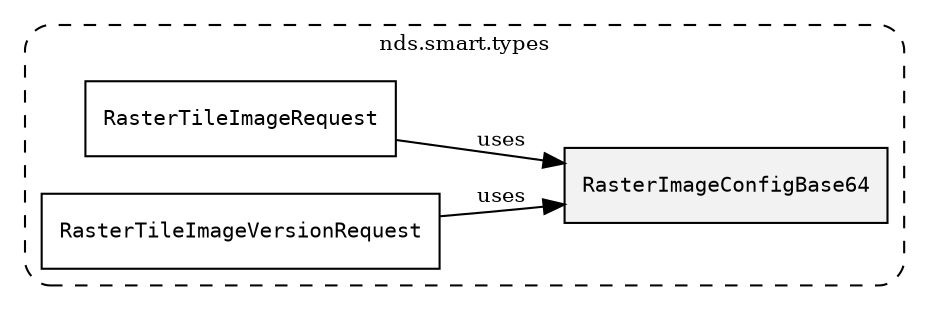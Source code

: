 /**
 * This dot file creates symbol collaboration diagram for RasterImageConfigBase64.
 */
digraph ZSERIO
{
    node [shape=box, fontsize=10];
    rankdir="LR";
    fontsize=10;
    tooltip="RasterImageConfigBase64 collaboration diagram";

    subgraph "cluster_nds.smart.types"
    {
        style="dashed, rounded";
        label="nds.smart.types";
        tooltip="Package nds.smart.types";
        href="../../../content/packages/nds.smart.types.html#Package-nds-smart-types";
        target="_parent";

        "RasterImageConfigBase64" [style="filled", fillcolor="#0000000D", target="_parent", label=<<font face="monospace"><table align="center" border="0" cellspacing="0" cellpadding="0"><tr><td href="../../../content/packages/nds.smart.types.html#Subtype-RasterImageConfigBase64" title="Subtype defined in nds.smart.types">RasterImageConfigBase64</td></tr></table></font>>];
        "RasterTileImageRequest" [target="_parent", label=<<font face="monospace"><table align="center" border="0" cellspacing="0" cellpadding="0"><tr><td href="../../../content/packages/nds.smart.types.html#Structure-RasterTileImageRequest" title="Structure defined in nds.smart.types">RasterTileImageRequest</td></tr></table></font>>];
        "RasterTileImageVersionRequest" [target="_parent", label=<<font face="monospace"><table align="center" border="0" cellspacing="0" cellpadding="0"><tr><td href="../../../content/packages/nds.smart.types.html#Structure-RasterTileImageVersionRequest" title="Structure defined in nds.smart.types">RasterTileImageVersionRequest</td></tr></table></font>>];
    }

    "RasterTileImageRequest" -> "RasterImageConfigBase64" [label="uses", fontsize=10];
    "RasterTileImageVersionRequest" -> "RasterImageConfigBase64" [label="uses", fontsize=10];
}
